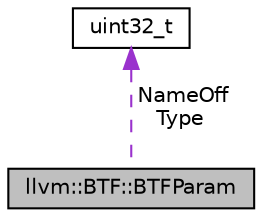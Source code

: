 digraph "llvm::BTF::BTFParam"
{
 // LATEX_PDF_SIZE
  bgcolor="transparent";
  edge [fontname="Helvetica",fontsize="10",labelfontname="Helvetica",labelfontsize="10"];
  node [fontname="Helvetica",fontsize="10",shape="box"];
  Node1 [label="llvm::BTF::BTFParam",height=0.2,width=0.4,color="black", fillcolor="grey75", style="filled", fontcolor="black",tooltip="BTF_KIND_FUNC_PROTO are followed by multiple \"struct BTFParam\"."];
  Node2 -> Node1 [dir="back",color="darkorchid3",fontsize="10",style="dashed",label=" NameOff\nType" ,fontname="Helvetica"];
  Node2 [label="uint32_t",height=0.2,width=0.4,color="black",URL="$classuint32__t.html",tooltip=" "];
}
